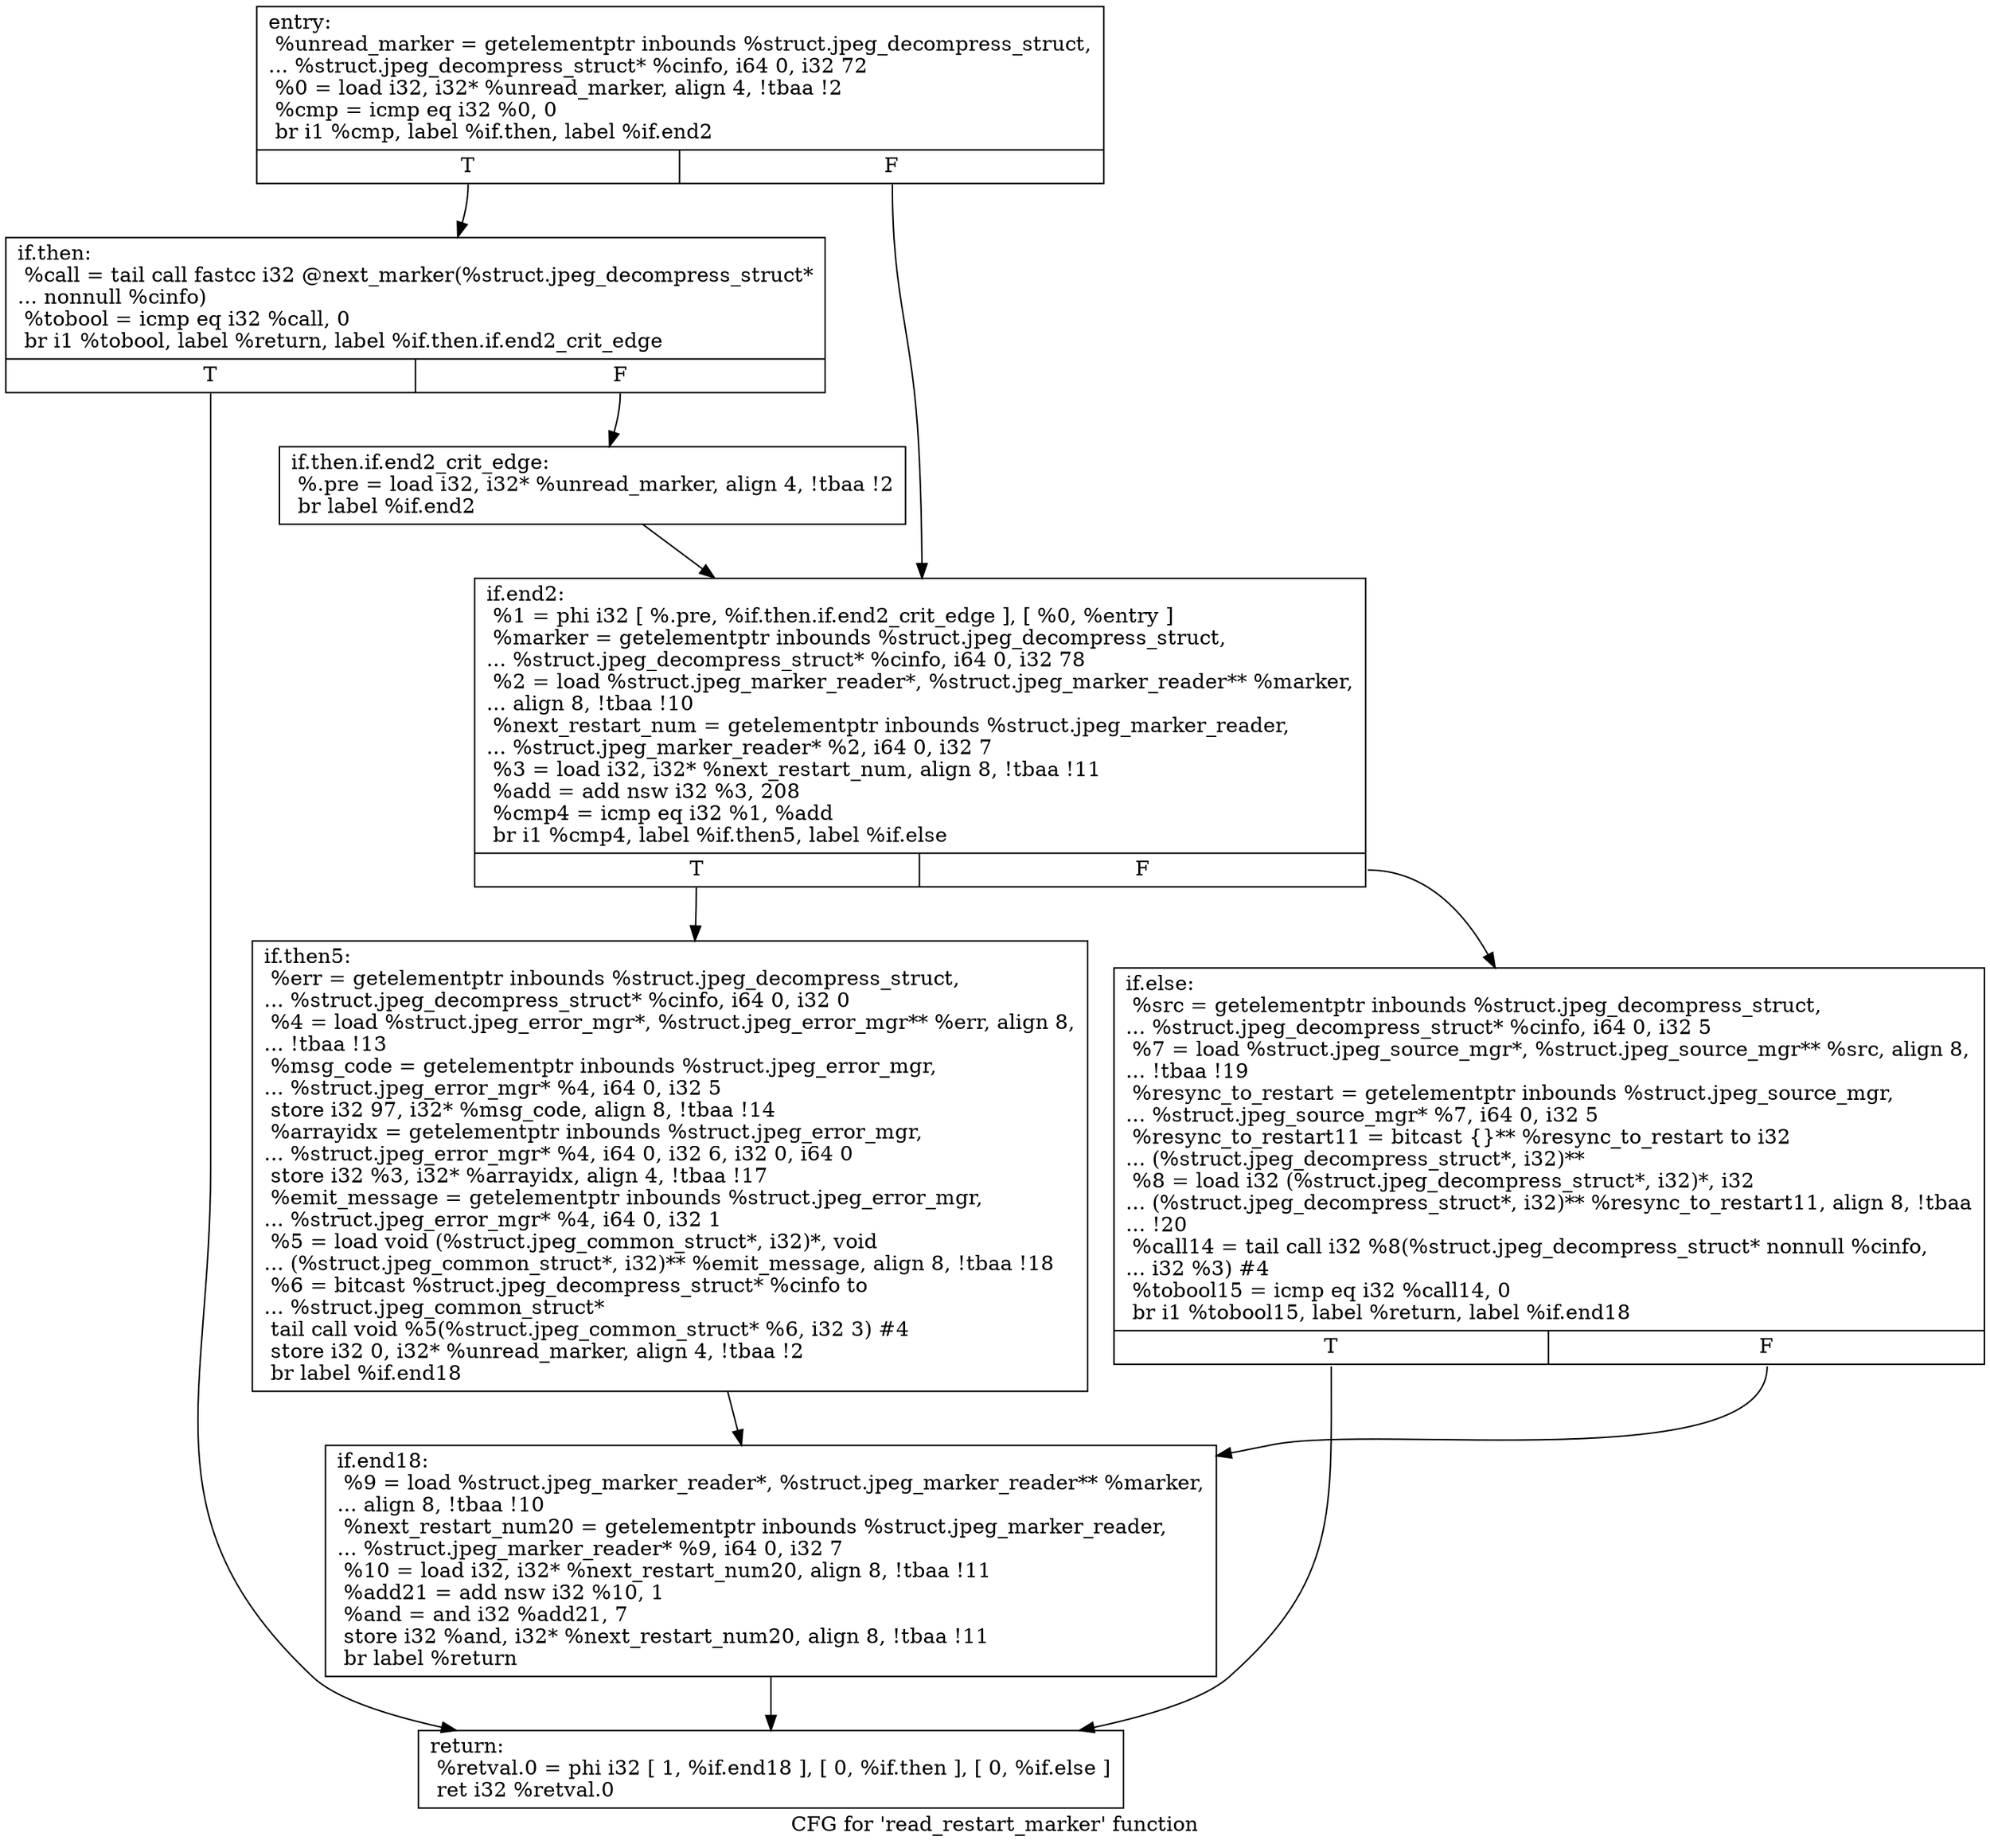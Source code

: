 digraph "CFG for 'read_restart_marker' function" {
	label="CFG for 'read_restart_marker' function";

	Node0x6988170 [shape=record,label="{entry:\l  %unread_marker = getelementptr inbounds %struct.jpeg_decompress_struct,\l... %struct.jpeg_decompress_struct* %cinfo, i64 0, i32 72\l  %0 = load i32, i32* %unread_marker, align 4, !tbaa !2\l  %cmp = icmp eq i32 %0, 0\l  br i1 %cmp, label %if.then, label %if.end2\l|{<s0>T|<s1>F}}"];
	Node0x6988170:s0 -> Node0x69882e0;
	Node0x6988170:s1 -> Node0x6988390;
	Node0x69882e0 [shape=record,label="{if.then:                                          \l  %call = tail call fastcc i32 @next_marker(%struct.jpeg_decompress_struct*\l... nonnull %cinfo)\l  %tobool = icmp eq i32 %call, 0\l  br i1 %tobool, label %return, label %if.then.if.end2_crit_edge\l|{<s0>T|<s1>F}}"];
	Node0x69882e0:s0 -> Node0x6988670;
	Node0x69882e0:s1 -> Node0x6988710;
	Node0x6988710 [shape=record,label="{if.then.if.end2_crit_edge:                        \l  %.pre = load i32, i32* %unread_marker, align 4, !tbaa !2\l  br label %if.end2\l}"];
	Node0x6988710 -> Node0x6988390;
	Node0x6988390 [shape=record,label="{if.end2:                                          \l  %1 = phi i32 [ %.pre, %if.then.if.end2_crit_edge ], [ %0, %entry ]\l  %marker = getelementptr inbounds %struct.jpeg_decompress_struct,\l... %struct.jpeg_decompress_struct* %cinfo, i64 0, i32 78\l  %2 = load %struct.jpeg_marker_reader*, %struct.jpeg_marker_reader** %marker,\l... align 8, !tbaa !10\l  %next_restart_num = getelementptr inbounds %struct.jpeg_marker_reader,\l... %struct.jpeg_marker_reader* %2, i64 0, i32 7\l  %3 = load i32, i32* %next_restart_num, align 8, !tbaa !11\l  %add = add nsw i32 %3, 208\l  %cmp4 = icmp eq i32 %1, %add\l  br i1 %cmp4, label %if.then5, label %if.else\l|{<s0>T|<s1>F}}"];
	Node0x6988390:s0 -> Node0x6988120;
	Node0x6988390:s1 -> Node0x6988ea0;
	Node0x6988120 [shape=record,label="{if.then5:                                         \l  %err = getelementptr inbounds %struct.jpeg_decompress_struct,\l... %struct.jpeg_decompress_struct* %cinfo, i64 0, i32 0\l  %4 = load %struct.jpeg_error_mgr*, %struct.jpeg_error_mgr** %err, align 8,\l... !tbaa !13\l  %msg_code = getelementptr inbounds %struct.jpeg_error_mgr,\l... %struct.jpeg_error_mgr* %4, i64 0, i32 5\l  store i32 97, i32* %msg_code, align 8, !tbaa !14\l  %arrayidx = getelementptr inbounds %struct.jpeg_error_mgr,\l... %struct.jpeg_error_mgr* %4, i64 0, i32 6, i32 0, i64 0\l  store i32 %3, i32* %arrayidx, align 4, !tbaa !17\l  %emit_message = getelementptr inbounds %struct.jpeg_error_mgr,\l... %struct.jpeg_error_mgr* %4, i64 0, i32 1\l  %5 = load void (%struct.jpeg_common_struct*, i32)*, void\l... (%struct.jpeg_common_struct*, i32)** %emit_message, align 8, !tbaa !18\l  %6 = bitcast %struct.jpeg_decompress_struct* %cinfo to\l... %struct.jpeg_common_struct*\l  tail call void %5(%struct.jpeg_common_struct* %6, i32 3) #4\l  store i32 0, i32* %unread_marker, align 4, !tbaa !2\l  br label %if.end18\l}"];
	Node0x6988120 -> Node0x694bfb0;
	Node0x6988ea0 [shape=record,label="{if.else:                                          \l  %src = getelementptr inbounds %struct.jpeg_decompress_struct,\l... %struct.jpeg_decompress_struct* %cinfo, i64 0, i32 5\l  %7 = load %struct.jpeg_source_mgr*, %struct.jpeg_source_mgr** %src, align 8,\l... !tbaa !19\l  %resync_to_restart = getelementptr inbounds %struct.jpeg_source_mgr,\l... %struct.jpeg_source_mgr* %7, i64 0, i32 5\l  %resync_to_restart11 = bitcast \{\}** %resync_to_restart to i32\l... (%struct.jpeg_decompress_struct*, i32)**\l  %8 = load i32 (%struct.jpeg_decompress_struct*, i32)*, i32\l... (%struct.jpeg_decompress_struct*, i32)** %resync_to_restart11, align 8, !tbaa\l... !20\l  %call14 = tail call i32 %8(%struct.jpeg_decompress_struct* nonnull %cinfo,\l... i32 %3) #4\l  %tobool15 = icmp eq i32 %call14, 0\l  br i1 %tobool15, label %return, label %if.end18\l|{<s0>T|<s1>F}}"];
	Node0x6988ea0:s0 -> Node0x6988670;
	Node0x6988ea0:s1 -> Node0x694bfb0;
	Node0x694bfb0 [shape=record,label="{if.end18:                                         \l  %9 = load %struct.jpeg_marker_reader*, %struct.jpeg_marker_reader** %marker,\l... align 8, !tbaa !10\l  %next_restart_num20 = getelementptr inbounds %struct.jpeg_marker_reader,\l... %struct.jpeg_marker_reader* %9, i64 0, i32 7\l  %10 = load i32, i32* %next_restart_num20, align 8, !tbaa !11\l  %add21 = add nsw i32 %10, 1\l  %and = and i32 %add21, 7\l  store i32 %and, i32* %next_restart_num20, align 8, !tbaa !11\l  br label %return\l}"];
	Node0x694bfb0 -> Node0x6988670;
	Node0x6988670 [shape=record,label="{return:                                           \l  %retval.0 = phi i32 [ 1, %if.end18 ], [ 0, %if.then ], [ 0, %if.else ]\l  ret i32 %retval.0\l}"];
}
